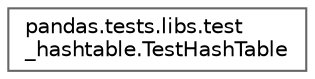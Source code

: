 digraph "Graphical Class Hierarchy"
{
 // LATEX_PDF_SIZE
  bgcolor="transparent";
  edge [fontname=Helvetica,fontsize=10,labelfontname=Helvetica,labelfontsize=10];
  node [fontname=Helvetica,fontsize=10,shape=box,height=0.2,width=0.4];
  rankdir="LR";
  Node0 [id="Node000000",label="pandas.tests.libs.test\l_hashtable.TestHashTable",height=0.2,width=0.4,color="grey40", fillcolor="white", style="filled",URL="$d0/dc4/classpandas_1_1tests_1_1libs_1_1test__hashtable_1_1TestHashTable.html",tooltip=" "];
}
